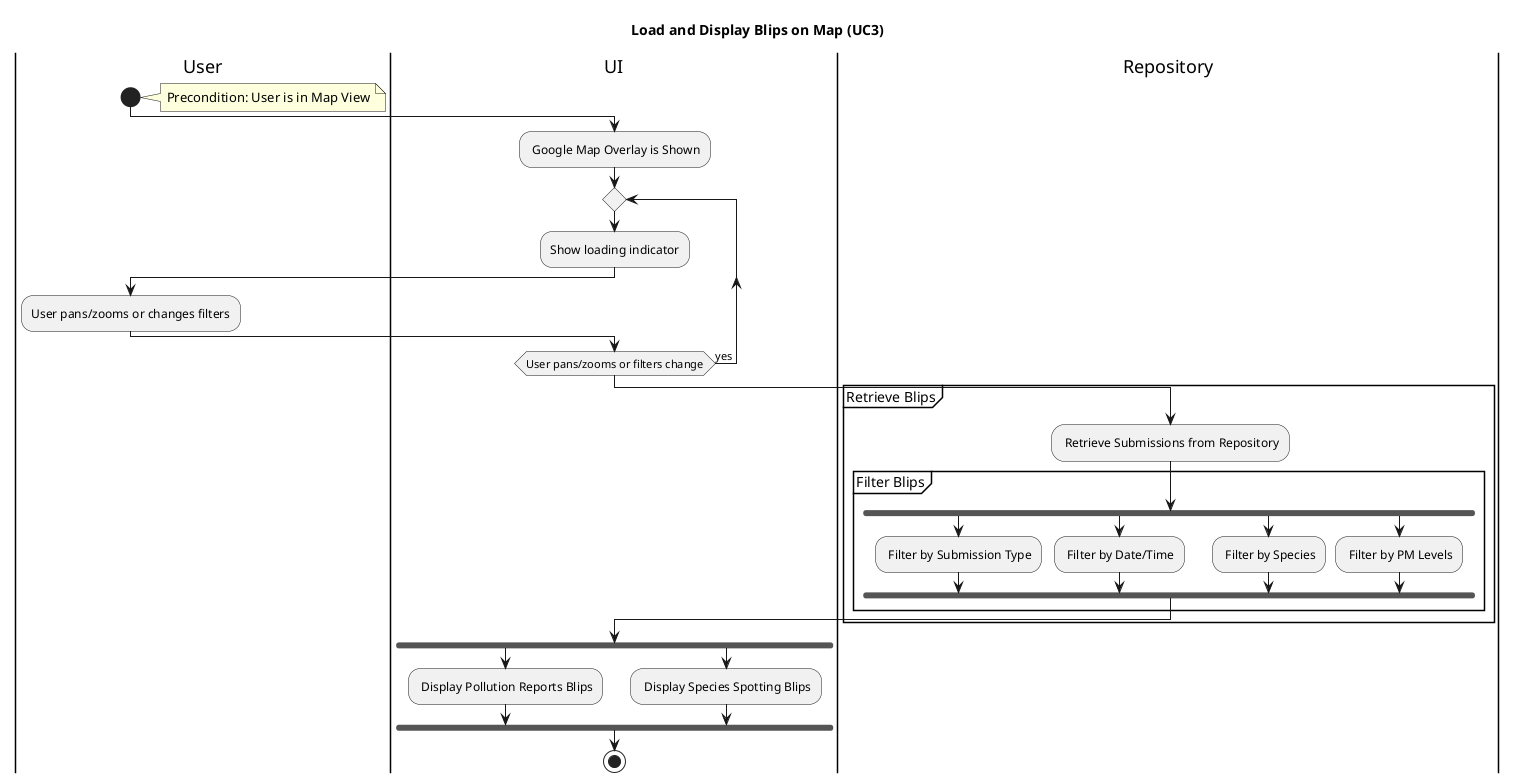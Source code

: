 @startuml
title Load and Display Blips on Map (UC3)

|User|
start
note right: Precondition: User is in Map View

|UI|
: Google Map Overlay is Shown;
repeat
    :Show loading indicator;

    |User|
    :User pans/zooms or changes filters;

|UI|
repeat while (User pans/zooms or filters change) is (yes)

|Repository|
partition (Retrieve Blips) {
    : Retrieve Submissions from Repository;
    partition (Filter Blips) {
        fork
        : Filter by Submission Type;
        fork again
        : Filter by Date/Time;
        fork again
        : Filter by Species;
        fork again
        : Filter by PM Levels;
        end fork
    }
}

|UI|
fork
: Display Pollution Reports Blips;
fork again
: Display Species Spotting Blips;
end fork

stop
@enduml